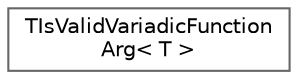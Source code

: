 digraph "Graphical Class Hierarchy"
{
 // INTERACTIVE_SVG=YES
 // LATEX_PDF_SIZE
  bgcolor="transparent";
  edge [fontname=Helvetica,fontsize=10,labelfontname=Helvetica,labelfontsize=10];
  node [fontname=Helvetica,fontsize=10,shape=box,height=0.2,width=0.4];
  rankdir="LR";
  Node0 [id="Node000000",label="TIsValidVariadicFunction\lArg\< T \>",height=0.2,width=0.4,color="grey40", fillcolor="white", style="filled",URL="$d0/d71/structTIsValidVariadicFunctionArg.html",tooltip="Tests if a type is a valid argument to a variadic function, e.g."];
}
